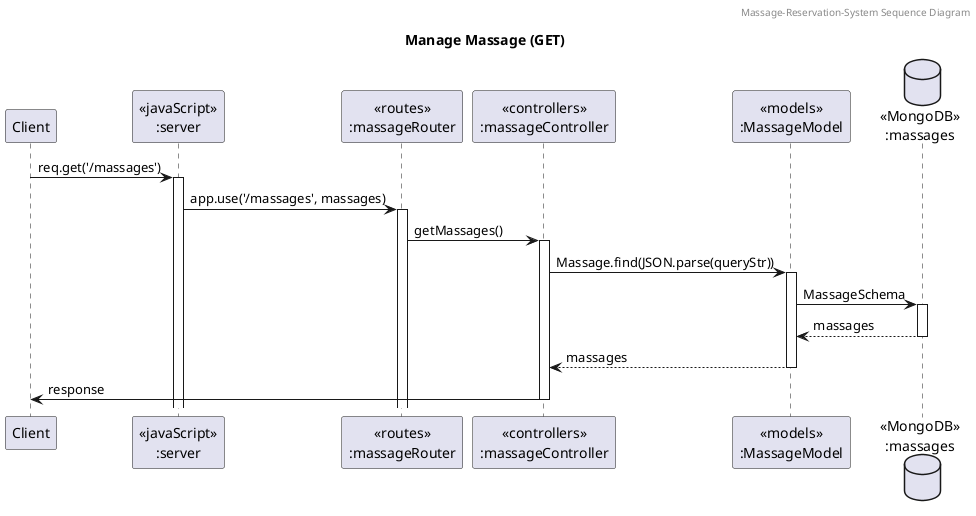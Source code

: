 @startuml Manage Massage (GET)

header Massage-Reservation-System Sequence Diagram
title "Manage Massage (GET)"

participant "Client" as client
participant "<<javaScript>>\n:server" as server
participant "<<routes>>\n:massageRouter" as massageRouter
participant "<<controllers>>\n:massageController" as massageController
participant "<<models>>\n:MassageModel" as massageModel
database "<<MongoDB>>\n:massages" as massageDatabase

client -> server ++: req.get('/massages')
server -> massageRouter ++: app.use('/massages', massages)
massageRouter -> massageController ++: getMassages()
massageController -> massageModel ++: Massage.find(JSON.parse(queryStr))
massageModel -> massageDatabase ++: MassageSchema
massageDatabase --> massageModel --: massages
massageController <-- massageModel --: massages
massageController -> client --: response

@enduml